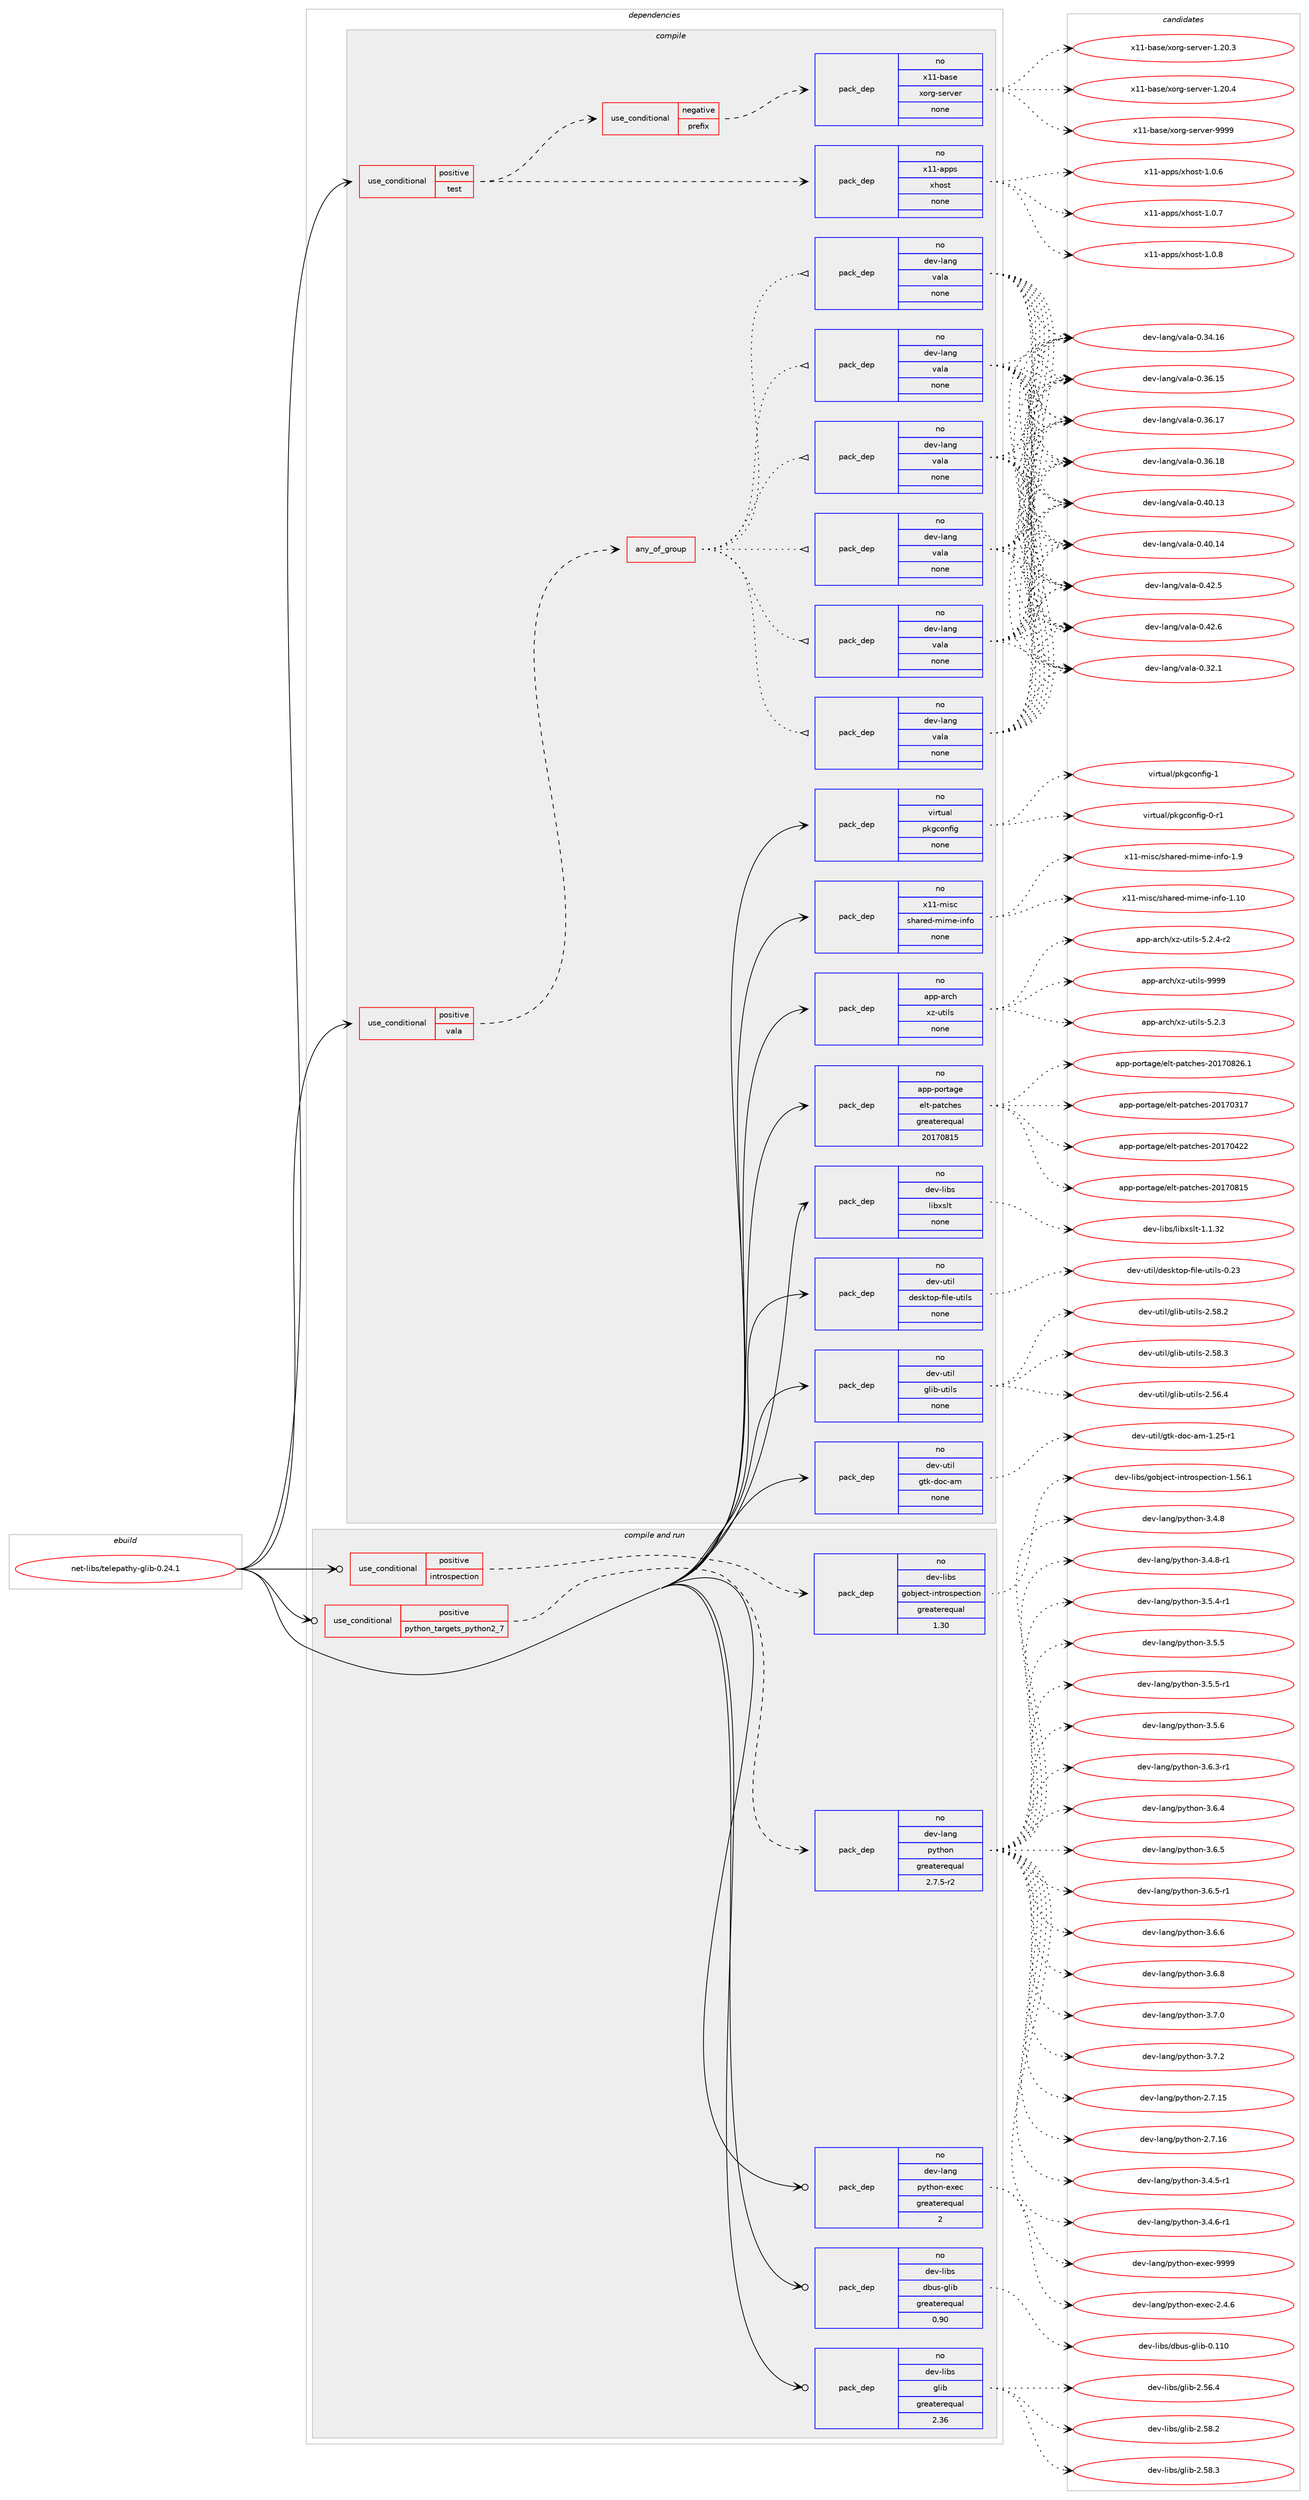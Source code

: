 digraph prolog {

# *************
# Graph options
# *************

newrank=true;
concentrate=true;
compound=true;
graph [rankdir=LR,fontname=Helvetica,fontsize=10,ranksep=1.5];#, ranksep=2.5, nodesep=0.2];
edge  [arrowhead=vee];
node  [fontname=Helvetica,fontsize=10];

# **********
# The ebuild
# **********

subgraph cluster_leftcol {
color=gray;
rank=same;
label=<<i>ebuild</i>>;
id [label="net-libs/telepathy-glib-0.24.1", color=red, width=4, href="../net-libs/telepathy-glib-0.24.1.svg"];
}

# ****************
# The dependencies
# ****************

subgraph cluster_midcol {
color=gray;
label=<<i>dependencies</i>>;
subgraph cluster_compile {
fillcolor="#eeeeee";
style=filled;
label=<<i>compile</i>>;
subgraph cond446841 {
dependency1662151 [label=<<TABLE BORDER="0" CELLBORDER="1" CELLSPACING="0" CELLPADDING="4"><TR><TD ROWSPAN="3" CELLPADDING="10">use_conditional</TD></TR><TR><TD>positive</TD></TR><TR><TD>test</TD></TR></TABLE>>, shape=none, color=red];
subgraph cond446842 {
dependency1662152 [label=<<TABLE BORDER="0" CELLBORDER="1" CELLSPACING="0" CELLPADDING="4"><TR><TD ROWSPAN="3" CELLPADDING="10">use_conditional</TD></TR><TR><TD>negative</TD></TR><TR><TD>prefix</TD></TR></TABLE>>, shape=none, color=red];
subgraph pack1188315 {
dependency1662153 [label=<<TABLE BORDER="0" CELLBORDER="1" CELLSPACING="0" CELLPADDING="4" WIDTH="220"><TR><TD ROWSPAN="6" CELLPADDING="30">pack_dep</TD></TR><TR><TD WIDTH="110">no</TD></TR><TR><TD>x11-base</TD></TR><TR><TD>xorg-server</TD></TR><TR><TD>none</TD></TR><TR><TD></TD></TR></TABLE>>, shape=none, color=blue];
}
dependency1662152:e -> dependency1662153:w [weight=20,style="dashed",arrowhead="vee"];
}
dependency1662151:e -> dependency1662152:w [weight=20,style="dashed",arrowhead="vee"];
subgraph pack1188316 {
dependency1662154 [label=<<TABLE BORDER="0" CELLBORDER="1" CELLSPACING="0" CELLPADDING="4" WIDTH="220"><TR><TD ROWSPAN="6" CELLPADDING="30">pack_dep</TD></TR><TR><TD WIDTH="110">no</TD></TR><TR><TD>x11-apps</TD></TR><TR><TD>xhost</TD></TR><TR><TD>none</TD></TR><TR><TD></TD></TR></TABLE>>, shape=none, color=blue];
}
dependency1662151:e -> dependency1662154:w [weight=20,style="dashed",arrowhead="vee"];
}
id:e -> dependency1662151:w [weight=20,style="solid",arrowhead="vee"];
subgraph cond446843 {
dependency1662155 [label=<<TABLE BORDER="0" CELLBORDER="1" CELLSPACING="0" CELLPADDING="4"><TR><TD ROWSPAN="3" CELLPADDING="10">use_conditional</TD></TR><TR><TD>positive</TD></TR><TR><TD>vala</TD></TR></TABLE>>, shape=none, color=red];
subgraph any26207 {
dependency1662156 [label=<<TABLE BORDER="0" CELLBORDER="1" CELLSPACING="0" CELLPADDING="4"><TR><TD CELLPADDING="10">any_of_group</TD></TR></TABLE>>, shape=none, color=red];subgraph pack1188317 {
dependency1662157 [label=<<TABLE BORDER="0" CELLBORDER="1" CELLSPACING="0" CELLPADDING="4" WIDTH="220"><TR><TD ROWSPAN="6" CELLPADDING="30">pack_dep</TD></TR><TR><TD WIDTH="110">no</TD></TR><TR><TD>dev-lang</TD></TR><TR><TD>vala</TD></TR><TR><TD>none</TD></TR><TR><TD></TD></TR></TABLE>>, shape=none, color=blue];
}
dependency1662156:e -> dependency1662157:w [weight=20,style="dotted",arrowhead="oinv"];
subgraph pack1188318 {
dependency1662158 [label=<<TABLE BORDER="0" CELLBORDER="1" CELLSPACING="0" CELLPADDING="4" WIDTH="220"><TR><TD ROWSPAN="6" CELLPADDING="30">pack_dep</TD></TR><TR><TD WIDTH="110">no</TD></TR><TR><TD>dev-lang</TD></TR><TR><TD>vala</TD></TR><TR><TD>none</TD></TR><TR><TD></TD></TR></TABLE>>, shape=none, color=blue];
}
dependency1662156:e -> dependency1662158:w [weight=20,style="dotted",arrowhead="oinv"];
subgraph pack1188319 {
dependency1662159 [label=<<TABLE BORDER="0" CELLBORDER="1" CELLSPACING="0" CELLPADDING="4" WIDTH="220"><TR><TD ROWSPAN="6" CELLPADDING="30">pack_dep</TD></TR><TR><TD WIDTH="110">no</TD></TR><TR><TD>dev-lang</TD></TR><TR><TD>vala</TD></TR><TR><TD>none</TD></TR><TR><TD></TD></TR></TABLE>>, shape=none, color=blue];
}
dependency1662156:e -> dependency1662159:w [weight=20,style="dotted",arrowhead="oinv"];
subgraph pack1188320 {
dependency1662160 [label=<<TABLE BORDER="0" CELLBORDER="1" CELLSPACING="0" CELLPADDING="4" WIDTH="220"><TR><TD ROWSPAN="6" CELLPADDING="30">pack_dep</TD></TR><TR><TD WIDTH="110">no</TD></TR><TR><TD>dev-lang</TD></TR><TR><TD>vala</TD></TR><TR><TD>none</TD></TR><TR><TD></TD></TR></TABLE>>, shape=none, color=blue];
}
dependency1662156:e -> dependency1662160:w [weight=20,style="dotted",arrowhead="oinv"];
subgraph pack1188321 {
dependency1662161 [label=<<TABLE BORDER="0" CELLBORDER="1" CELLSPACING="0" CELLPADDING="4" WIDTH="220"><TR><TD ROWSPAN="6" CELLPADDING="30">pack_dep</TD></TR><TR><TD WIDTH="110">no</TD></TR><TR><TD>dev-lang</TD></TR><TR><TD>vala</TD></TR><TR><TD>none</TD></TR><TR><TD></TD></TR></TABLE>>, shape=none, color=blue];
}
dependency1662156:e -> dependency1662161:w [weight=20,style="dotted",arrowhead="oinv"];
subgraph pack1188322 {
dependency1662162 [label=<<TABLE BORDER="0" CELLBORDER="1" CELLSPACING="0" CELLPADDING="4" WIDTH="220"><TR><TD ROWSPAN="6" CELLPADDING="30">pack_dep</TD></TR><TR><TD WIDTH="110">no</TD></TR><TR><TD>dev-lang</TD></TR><TR><TD>vala</TD></TR><TR><TD>none</TD></TR><TR><TD></TD></TR></TABLE>>, shape=none, color=blue];
}
dependency1662156:e -> dependency1662162:w [weight=20,style="dotted",arrowhead="oinv"];
}
dependency1662155:e -> dependency1662156:w [weight=20,style="dashed",arrowhead="vee"];
}
id:e -> dependency1662155:w [weight=20,style="solid",arrowhead="vee"];
subgraph pack1188323 {
dependency1662163 [label=<<TABLE BORDER="0" CELLBORDER="1" CELLSPACING="0" CELLPADDING="4" WIDTH="220"><TR><TD ROWSPAN="6" CELLPADDING="30">pack_dep</TD></TR><TR><TD WIDTH="110">no</TD></TR><TR><TD>app-arch</TD></TR><TR><TD>xz-utils</TD></TR><TR><TD>none</TD></TR><TR><TD></TD></TR></TABLE>>, shape=none, color=blue];
}
id:e -> dependency1662163:w [weight=20,style="solid",arrowhead="vee"];
subgraph pack1188324 {
dependency1662164 [label=<<TABLE BORDER="0" CELLBORDER="1" CELLSPACING="0" CELLPADDING="4" WIDTH="220"><TR><TD ROWSPAN="6" CELLPADDING="30">pack_dep</TD></TR><TR><TD WIDTH="110">no</TD></TR><TR><TD>app-portage</TD></TR><TR><TD>elt-patches</TD></TR><TR><TD>greaterequal</TD></TR><TR><TD>20170815</TD></TR></TABLE>>, shape=none, color=blue];
}
id:e -> dependency1662164:w [weight=20,style="solid",arrowhead="vee"];
subgraph pack1188325 {
dependency1662165 [label=<<TABLE BORDER="0" CELLBORDER="1" CELLSPACING="0" CELLPADDING="4" WIDTH="220"><TR><TD ROWSPAN="6" CELLPADDING="30">pack_dep</TD></TR><TR><TD WIDTH="110">no</TD></TR><TR><TD>dev-libs</TD></TR><TR><TD>libxslt</TD></TR><TR><TD>none</TD></TR><TR><TD></TD></TR></TABLE>>, shape=none, color=blue];
}
id:e -> dependency1662165:w [weight=20,style="solid",arrowhead="vee"];
subgraph pack1188326 {
dependency1662166 [label=<<TABLE BORDER="0" CELLBORDER="1" CELLSPACING="0" CELLPADDING="4" WIDTH="220"><TR><TD ROWSPAN="6" CELLPADDING="30">pack_dep</TD></TR><TR><TD WIDTH="110">no</TD></TR><TR><TD>dev-util</TD></TR><TR><TD>desktop-file-utils</TD></TR><TR><TD>none</TD></TR><TR><TD></TD></TR></TABLE>>, shape=none, color=blue];
}
id:e -> dependency1662166:w [weight=20,style="solid",arrowhead="vee"];
subgraph pack1188327 {
dependency1662167 [label=<<TABLE BORDER="0" CELLBORDER="1" CELLSPACING="0" CELLPADDING="4" WIDTH="220"><TR><TD ROWSPAN="6" CELLPADDING="30">pack_dep</TD></TR><TR><TD WIDTH="110">no</TD></TR><TR><TD>dev-util</TD></TR><TR><TD>glib-utils</TD></TR><TR><TD>none</TD></TR><TR><TD></TD></TR></TABLE>>, shape=none, color=blue];
}
id:e -> dependency1662167:w [weight=20,style="solid",arrowhead="vee"];
subgraph pack1188328 {
dependency1662168 [label=<<TABLE BORDER="0" CELLBORDER="1" CELLSPACING="0" CELLPADDING="4" WIDTH="220"><TR><TD ROWSPAN="6" CELLPADDING="30">pack_dep</TD></TR><TR><TD WIDTH="110">no</TD></TR><TR><TD>dev-util</TD></TR><TR><TD>gtk-doc-am</TD></TR><TR><TD>none</TD></TR><TR><TD></TD></TR></TABLE>>, shape=none, color=blue];
}
id:e -> dependency1662168:w [weight=20,style="solid",arrowhead="vee"];
subgraph pack1188329 {
dependency1662169 [label=<<TABLE BORDER="0" CELLBORDER="1" CELLSPACING="0" CELLPADDING="4" WIDTH="220"><TR><TD ROWSPAN="6" CELLPADDING="30">pack_dep</TD></TR><TR><TD WIDTH="110">no</TD></TR><TR><TD>virtual</TD></TR><TR><TD>pkgconfig</TD></TR><TR><TD>none</TD></TR><TR><TD></TD></TR></TABLE>>, shape=none, color=blue];
}
id:e -> dependency1662169:w [weight=20,style="solid",arrowhead="vee"];
subgraph pack1188330 {
dependency1662170 [label=<<TABLE BORDER="0" CELLBORDER="1" CELLSPACING="0" CELLPADDING="4" WIDTH="220"><TR><TD ROWSPAN="6" CELLPADDING="30">pack_dep</TD></TR><TR><TD WIDTH="110">no</TD></TR><TR><TD>x11-misc</TD></TR><TR><TD>shared-mime-info</TD></TR><TR><TD>none</TD></TR><TR><TD></TD></TR></TABLE>>, shape=none, color=blue];
}
id:e -> dependency1662170:w [weight=20,style="solid",arrowhead="vee"];
}
subgraph cluster_compileandrun {
fillcolor="#eeeeee";
style=filled;
label=<<i>compile and run</i>>;
subgraph cond446844 {
dependency1662171 [label=<<TABLE BORDER="0" CELLBORDER="1" CELLSPACING="0" CELLPADDING="4"><TR><TD ROWSPAN="3" CELLPADDING="10">use_conditional</TD></TR><TR><TD>positive</TD></TR><TR><TD>introspection</TD></TR></TABLE>>, shape=none, color=red];
subgraph pack1188331 {
dependency1662172 [label=<<TABLE BORDER="0" CELLBORDER="1" CELLSPACING="0" CELLPADDING="4" WIDTH="220"><TR><TD ROWSPAN="6" CELLPADDING="30">pack_dep</TD></TR><TR><TD WIDTH="110">no</TD></TR><TR><TD>dev-libs</TD></TR><TR><TD>gobject-introspection</TD></TR><TR><TD>greaterequal</TD></TR><TR><TD>1.30</TD></TR></TABLE>>, shape=none, color=blue];
}
dependency1662171:e -> dependency1662172:w [weight=20,style="dashed",arrowhead="vee"];
}
id:e -> dependency1662171:w [weight=20,style="solid",arrowhead="odotvee"];
subgraph cond446845 {
dependency1662173 [label=<<TABLE BORDER="0" CELLBORDER="1" CELLSPACING="0" CELLPADDING="4"><TR><TD ROWSPAN="3" CELLPADDING="10">use_conditional</TD></TR><TR><TD>positive</TD></TR><TR><TD>python_targets_python2_7</TD></TR></TABLE>>, shape=none, color=red];
subgraph pack1188332 {
dependency1662174 [label=<<TABLE BORDER="0" CELLBORDER="1" CELLSPACING="0" CELLPADDING="4" WIDTH="220"><TR><TD ROWSPAN="6" CELLPADDING="30">pack_dep</TD></TR><TR><TD WIDTH="110">no</TD></TR><TR><TD>dev-lang</TD></TR><TR><TD>python</TD></TR><TR><TD>greaterequal</TD></TR><TR><TD>2.7.5-r2</TD></TR></TABLE>>, shape=none, color=blue];
}
dependency1662173:e -> dependency1662174:w [weight=20,style="dashed",arrowhead="vee"];
}
id:e -> dependency1662173:w [weight=20,style="solid",arrowhead="odotvee"];
subgraph pack1188333 {
dependency1662175 [label=<<TABLE BORDER="0" CELLBORDER="1" CELLSPACING="0" CELLPADDING="4" WIDTH="220"><TR><TD ROWSPAN="6" CELLPADDING="30">pack_dep</TD></TR><TR><TD WIDTH="110">no</TD></TR><TR><TD>dev-lang</TD></TR><TR><TD>python-exec</TD></TR><TR><TD>greaterequal</TD></TR><TR><TD>2</TD></TR></TABLE>>, shape=none, color=blue];
}
id:e -> dependency1662175:w [weight=20,style="solid",arrowhead="odotvee"];
subgraph pack1188334 {
dependency1662176 [label=<<TABLE BORDER="0" CELLBORDER="1" CELLSPACING="0" CELLPADDING="4" WIDTH="220"><TR><TD ROWSPAN="6" CELLPADDING="30">pack_dep</TD></TR><TR><TD WIDTH="110">no</TD></TR><TR><TD>dev-libs</TD></TR><TR><TD>dbus-glib</TD></TR><TR><TD>greaterequal</TD></TR><TR><TD>0.90</TD></TR></TABLE>>, shape=none, color=blue];
}
id:e -> dependency1662176:w [weight=20,style="solid",arrowhead="odotvee"];
subgraph pack1188335 {
dependency1662177 [label=<<TABLE BORDER="0" CELLBORDER="1" CELLSPACING="0" CELLPADDING="4" WIDTH="220"><TR><TD ROWSPAN="6" CELLPADDING="30">pack_dep</TD></TR><TR><TD WIDTH="110">no</TD></TR><TR><TD>dev-libs</TD></TR><TR><TD>glib</TD></TR><TR><TD>greaterequal</TD></TR><TR><TD>2.36</TD></TR></TABLE>>, shape=none, color=blue];
}
id:e -> dependency1662177:w [weight=20,style="solid",arrowhead="odotvee"];
}
subgraph cluster_run {
fillcolor="#eeeeee";
style=filled;
label=<<i>run</i>>;
}
}

# **************
# The candidates
# **************

subgraph cluster_choices {
rank=same;
color=gray;
label=<<i>candidates</i>>;

subgraph choice1188315 {
color=black;
nodesep=1;
choice1204949459897115101471201111141034511510111411810111445494650484651 [label="x11-base/xorg-server-1.20.3", color=red, width=4,href="../x11-base/xorg-server-1.20.3.svg"];
choice1204949459897115101471201111141034511510111411810111445494650484652 [label="x11-base/xorg-server-1.20.4", color=red, width=4,href="../x11-base/xorg-server-1.20.4.svg"];
choice120494945989711510147120111114103451151011141181011144557575757 [label="x11-base/xorg-server-9999", color=red, width=4,href="../x11-base/xorg-server-9999.svg"];
dependency1662153:e -> choice1204949459897115101471201111141034511510111411810111445494650484651:w [style=dotted,weight="100"];
dependency1662153:e -> choice1204949459897115101471201111141034511510111411810111445494650484652:w [style=dotted,weight="100"];
dependency1662153:e -> choice120494945989711510147120111114103451151011141181011144557575757:w [style=dotted,weight="100"];
}
subgraph choice1188316 {
color=black;
nodesep=1;
choice1204949459711211211547120104111115116454946484654 [label="x11-apps/xhost-1.0.6", color=red, width=4,href="../x11-apps/xhost-1.0.6.svg"];
choice1204949459711211211547120104111115116454946484655 [label="x11-apps/xhost-1.0.7", color=red, width=4,href="../x11-apps/xhost-1.0.7.svg"];
choice1204949459711211211547120104111115116454946484656 [label="x11-apps/xhost-1.0.8", color=red, width=4,href="../x11-apps/xhost-1.0.8.svg"];
dependency1662154:e -> choice1204949459711211211547120104111115116454946484654:w [style=dotted,weight="100"];
dependency1662154:e -> choice1204949459711211211547120104111115116454946484655:w [style=dotted,weight="100"];
dependency1662154:e -> choice1204949459711211211547120104111115116454946484656:w [style=dotted,weight="100"];
}
subgraph choice1188317 {
color=black;
nodesep=1;
choice100101118451089711010347118971089745484651504649 [label="dev-lang/vala-0.32.1", color=red, width=4,href="../dev-lang/vala-0.32.1.svg"];
choice10010111845108971101034711897108974548465152464954 [label="dev-lang/vala-0.34.16", color=red, width=4,href="../dev-lang/vala-0.34.16.svg"];
choice10010111845108971101034711897108974548465154464953 [label="dev-lang/vala-0.36.15", color=red, width=4,href="../dev-lang/vala-0.36.15.svg"];
choice10010111845108971101034711897108974548465154464955 [label="dev-lang/vala-0.36.17", color=red, width=4,href="../dev-lang/vala-0.36.17.svg"];
choice10010111845108971101034711897108974548465154464956 [label="dev-lang/vala-0.36.18", color=red, width=4,href="../dev-lang/vala-0.36.18.svg"];
choice10010111845108971101034711897108974548465248464951 [label="dev-lang/vala-0.40.13", color=red, width=4,href="../dev-lang/vala-0.40.13.svg"];
choice10010111845108971101034711897108974548465248464952 [label="dev-lang/vala-0.40.14", color=red, width=4,href="../dev-lang/vala-0.40.14.svg"];
choice100101118451089711010347118971089745484652504653 [label="dev-lang/vala-0.42.5", color=red, width=4,href="../dev-lang/vala-0.42.5.svg"];
choice100101118451089711010347118971089745484652504654 [label="dev-lang/vala-0.42.6", color=red, width=4,href="../dev-lang/vala-0.42.6.svg"];
dependency1662157:e -> choice100101118451089711010347118971089745484651504649:w [style=dotted,weight="100"];
dependency1662157:e -> choice10010111845108971101034711897108974548465152464954:w [style=dotted,weight="100"];
dependency1662157:e -> choice10010111845108971101034711897108974548465154464953:w [style=dotted,weight="100"];
dependency1662157:e -> choice10010111845108971101034711897108974548465154464955:w [style=dotted,weight="100"];
dependency1662157:e -> choice10010111845108971101034711897108974548465154464956:w [style=dotted,weight="100"];
dependency1662157:e -> choice10010111845108971101034711897108974548465248464951:w [style=dotted,weight="100"];
dependency1662157:e -> choice10010111845108971101034711897108974548465248464952:w [style=dotted,weight="100"];
dependency1662157:e -> choice100101118451089711010347118971089745484652504653:w [style=dotted,weight="100"];
dependency1662157:e -> choice100101118451089711010347118971089745484652504654:w [style=dotted,weight="100"];
}
subgraph choice1188318 {
color=black;
nodesep=1;
choice100101118451089711010347118971089745484651504649 [label="dev-lang/vala-0.32.1", color=red, width=4,href="../dev-lang/vala-0.32.1.svg"];
choice10010111845108971101034711897108974548465152464954 [label="dev-lang/vala-0.34.16", color=red, width=4,href="../dev-lang/vala-0.34.16.svg"];
choice10010111845108971101034711897108974548465154464953 [label="dev-lang/vala-0.36.15", color=red, width=4,href="../dev-lang/vala-0.36.15.svg"];
choice10010111845108971101034711897108974548465154464955 [label="dev-lang/vala-0.36.17", color=red, width=4,href="../dev-lang/vala-0.36.17.svg"];
choice10010111845108971101034711897108974548465154464956 [label="dev-lang/vala-0.36.18", color=red, width=4,href="../dev-lang/vala-0.36.18.svg"];
choice10010111845108971101034711897108974548465248464951 [label="dev-lang/vala-0.40.13", color=red, width=4,href="../dev-lang/vala-0.40.13.svg"];
choice10010111845108971101034711897108974548465248464952 [label="dev-lang/vala-0.40.14", color=red, width=4,href="../dev-lang/vala-0.40.14.svg"];
choice100101118451089711010347118971089745484652504653 [label="dev-lang/vala-0.42.5", color=red, width=4,href="../dev-lang/vala-0.42.5.svg"];
choice100101118451089711010347118971089745484652504654 [label="dev-lang/vala-0.42.6", color=red, width=4,href="../dev-lang/vala-0.42.6.svg"];
dependency1662158:e -> choice100101118451089711010347118971089745484651504649:w [style=dotted,weight="100"];
dependency1662158:e -> choice10010111845108971101034711897108974548465152464954:w [style=dotted,weight="100"];
dependency1662158:e -> choice10010111845108971101034711897108974548465154464953:w [style=dotted,weight="100"];
dependency1662158:e -> choice10010111845108971101034711897108974548465154464955:w [style=dotted,weight="100"];
dependency1662158:e -> choice10010111845108971101034711897108974548465154464956:w [style=dotted,weight="100"];
dependency1662158:e -> choice10010111845108971101034711897108974548465248464951:w [style=dotted,weight="100"];
dependency1662158:e -> choice10010111845108971101034711897108974548465248464952:w [style=dotted,weight="100"];
dependency1662158:e -> choice100101118451089711010347118971089745484652504653:w [style=dotted,weight="100"];
dependency1662158:e -> choice100101118451089711010347118971089745484652504654:w [style=dotted,weight="100"];
}
subgraph choice1188319 {
color=black;
nodesep=1;
choice100101118451089711010347118971089745484651504649 [label="dev-lang/vala-0.32.1", color=red, width=4,href="../dev-lang/vala-0.32.1.svg"];
choice10010111845108971101034711897108974548465152464954 [label="dev-lang/vala-0.34.16", color=red, width=4,href="../dev-lang/vala-0.34.16.svg"];
choice10010111845108971101034711897108974548465154464953 [label="dev-lang/vala-0.36.15", color=red, width=4,href="../dev-lang/vala-0.36.15.svg"];
choice10010111845108971101034711897108974548465154464955 [label="dev-lang/vala-0.36.17", color=red, width=4,href="../dev-lang/vala-0.36.17.svg"];
choice10010111845108971101034711897108974548465154464956 [label="dev-lang/vala-0.36.18", color=red, width=4,href="../dev-lang/vala-0.36.18.svg"];
choice10010111845108971101034711897108974548465248464951 [label="dev-lang/vala-0.40.13", color=red, width=4,href="../dev-lang/vala-0.40.13.svg"];
choice10010111845108971101034711897108974548465248464952 [label="dev-lang/vala-0.40.14", color=red, width=4,href="../dev-lang/vala-0.40.14.svg"];
choice100101118451089711010347118971089745484652504653 [label="dev-lang/vala-0.42.5", color=red, width=4,href="../dev-lang/vala-0.42.5.svg"];
choice100101118451089711010347118971089745484652504654 [label="dev-lang/vala-0.42.6", color=red, width=4,href="../dev-lang/vala-0.42.6.svg"];
dependency1662159:e -> choice100101118451089711010347118971089745484651504649:w [style=dotted,weight="100"];
dependency1662159:e -> choice10010111845108971101034711897108974548465152464954:w [style=dotted,weight="100"];
dependency1662159:e -> choice10010111845108971101034711897108974548465154464953:w [style=dotted,weight="100"];
dependency1662159:e -> choice10010111845108971101034711897108974548465154464955:w [style=dotted,weight="100"];
dependency1662159:e -> choice10010111845108971101034711897108974548465154464956:w [style=dotted,weight="100"];
dependency1662159:e -> choice10010111845108971101034711897108974548465248464951:w [style=dotted,weight="100"];
dependency1662159:e -> choice10010111845108971101034711897108974548465248464952:w [style=dotted,weight="100"];
dependency1662159:e -> choice100101118451089711010347118971089745484652504653:w [style=dotted,weight="100"];
dependency1662159:e -> choice100101118451089711010347118971089745484652504654:w [style=dotted,weight="100"];
}
subgraph choice1188320 {
color=black;
nodesep=1;
choice100101118451089711010347118971089745484651504649 [label="dev-lang/vala-0.32.1", color=red, width=4,href="../dev-lang/vala-0.32.1.svg"];
choice10010111845108971101034711897108974548465152464954 [label="dev-lang/vala-0.34.16", color=red, width=4,href="../dev-lang/vala-0.34.16.svg"];
choice10010111845108971101034711897108974548465154464953 [label="dev-lang/vala-0.36.15", color=red, width=4,href="../dev-lang/vala-0.36.15.svg"];
choice10010111845108971101034711897108974548465154464955 [label="dev-lang/vala-0.36.17", color=red, width=4,href="../dev-lang/vala-0.36.17.svg"];
choice10010111845108971101034711897108974548465154464956 [label="dev-lang/vala-0.36.18", color=red, width=4,href="../dev-lang/vala-0.36.18.svg"];
choice10010111845108971101034711897108974548465248464951 [label="dev-lang/vala-0.40.13", color=red, width=4,href="../dev-lang/vala-0.40.13.svg"];
choice10010111845108971101034711897108974548465248464952 [label="dev-lang/vala-0.40.14", color=red, width=4,href="../dev-lang/vala-0.40.14.svg"];
choice100101118451089711010347118971089745484652504653 [label="dev-lang/vala-0.42.5", color=red, width=4,href="../dev-lang/vala-0.42.5.svg"];
choice100101118451089711010347118971089745484652504654 [label="dev-lang/vala-0.42.6", color=red, width=4,href="../dev-lang/vala-0.42.6.svg"];
dependency1662160:e -> choice100101118451089711010347118971089745484651504649:w [style=dotted,weight="100"];
dependency1662160:e -> choice10010111845108971101034711897108974548465152464954:w [style=dotted,weight="100"];
dependency1662160:e -> choice10010111845108971101034711897108974548465154464953:w [style=dotted,weight="100"];
dependency1662160:e -> choice10010111845108971101034711897108974548465154464955:w [style=dotted,weight="100"];
dependency1662160:e -> choice10010111845108971101034711897108974548465154464956:w [style=dotted,weight="100"];
dependency1662160:e -> choice10010111845108971101034711897108974548465248464951:w [style=dotted,weight="100"];
dependency1662160:e -> choice10010111845108971101034711897108974548465248464952:w [style=dotted,weight="100"];
dependency1662160:e -> choice100101118451089711010347118971089745484652504653:w [style=dotted,weight="100"];
dependency1662160:e -> choice100101118451089711010347118971089745484652504654:w [style=dotted,weight="100"];
}
subgraph choice1188321 {
color=black;
nodesep=1;
choice100101118451089711010347118971089745484651504649 [label="dev-lang/vala-0.32.1", color=red, width=4,href="../dev-lang/vala-0.32.1.svg"];
choice10010111845108971101034711897108974548465152464954 [label="dev-lang/vala-0.34.16", color=red, width=4,href="../dev-lang/vala-0.34.16.svg"];
choice10010111845108971101034711897108974548465154464953 [label="dev-lang/vala-0.36.15", color=red, width=4,href="../dev-lang/vala-0.36.15.svg"];
choice10010111845108971101034711897108974548465154464955 [label="dev-lang/vala-0.36.17", color=red, width=4,href="../dev-lang/vala-0.36.17.svg"];
choice10010111845108971101034711897108974548465154464956 [label="dev-lang/vala-0.36.18", color=red, width=4,href="../dev-lang/vala-0.36.18.svg"];
choice10010111845108971101034711897108974548465248464951 [label="dev-lang/vala-0.40.13", color=red, width=4,href="../dev-lang/vala-0.40.13.svg"];
choice10010111845108971101034711897108974548465248464952 [label="dev-lang/vala-0.40.14", color=red, width=4,href="../dev-lang/vala-0.40.14.svg"];
choice100101118451089711010347118971089745484652504653 [label="dev-lang/vala-0.42.5", color=red, width=4,href="../dev-lang/vala-0.42.5.svg"];
choice100101118451089711010347118971089745484652504654 [label="dev-lang/vala-0.42.6", color=red, width=4,href="../dev-lang/vala-0.42.6.svg"];
dependency1662161:e -> choice100101118451089711010347118971089745484651504649:w [style=dotted,weight="100"];
dependency1662161:e -> choice10010111845108971101034711897108974548465152464954:w [style=dotted,weight="100"];
dependency1662161:e -> choice10010111845108971101034711897108974548465154464953:w [style=dotted,weight="100"];
dependency1662161:e -> choice10010111845108971101034711897108974548465154464955:w [style=dotted,weight="100"];
dependency1662161:e -> choice10010111845108971101034711897108974548465154464956:w [style=dotted,weight="100"];
dependency1662161:e -> choice10010111845108971101034711897108974548465248464951:w [style=dotted,weight="100"];
dependency1662161:e -> choice10010111845108971101034711897108974548465248464952:w [style=dotted,weight="100"];
dependency1662161:e -> choice100101118451089711010347118971089745484652504653:w [style=dotted,weight="100"];
dependency1662161:e -> choice100101118451089711010347118971089745484652504654:w [style=dotted,weight="100"];
}
subgraph choice1188322 {
color=black;
nodesep=1;
choice100101118451089711010347118971089745484651504649 [label="dev-lang/vala-0.32.1", color=red, width=4,href="../dev-lang/vala-0.32.1.svg"];
choice10010111845108971101034711897108974548465152464954 [label="dev-lang/vala-0.34.16", color=red, width=4,href="../dev-lang/vala-0.34.16.svg"];
choice10010111845108971101034711897108974548465154464953 [label="dev-lang/vala-0.36.15", color=red, width=4,href="../dev-lang/vala-0.36.15.svg"];
choice10010111845108971101034711897108974548465154464955 [label="dev-lang/vala-0.36.17", color=red, width=4,href="../dev-lang/vala-0.36.17.svg"];
choice10010111845108971101034711897108974548465154464956 [label="dev-lang/vala-0.36.18", color=red, width=4,href="../dev-lang/vala-0.36.18.svg"];
choice10010111845108971101034711897108974548465248464951 [label="dev-lang/vala-0.40.13", color=red, width=4,href="../dev-lang/vala-0.40.13.svg"];
choice10010111845108971101034711897108974548465248464952 [label="dev-lang/vala-0.40.14", color=red, width=4,href="../dev-lang/vala-0.40.14.svg"];
choice100101118451089711010347118971089745484652504653 [label="dev-lang/vala-0.42.5", color=red, width=4,href="../dev-lang/vala-0.42.5.svg"];
choice100101118451089711010347118971089745484652504654 [label="dev-lang/vala-0.42.6", color=red, width=4,href="../dev-lang/vala-0.42.6.svg"];
dependency1662162:e -> choice100101118451089711010347118971089745484651504649:w [style=dotted,weight="100"];
dependency1662162:e -> choice10010111845108971101034711897108974548465152464954:w [style=dotted,weight="100"];
dependency1662162:e -> choice10010111845108971101034711897108974548465154464953:w [style=dotted,weight="100"];
dependency1662162:e -> choice10010111845108971101034711897108974548465154464955:w [style=dotted,weight="100"];
dependency1662162:e -> choice10010111845108971101034711897108974548465154464956:w [style=dotted,weight="100"];
dependency1662162:e -> choice10010111845108971101034711897108974548465248464951:w [style=dotted,weight="100"];
dependency1662162:e -> choice10010111845108971101034711897108974548465248464952:w [style=dotted,weight="100"];
dependency1662162:e -> choice100101118451089711010347118971089745484652504653:w [style=dotted,weight="100"];
dependency1662162:e -> choice100101118451089711010347118971089745484652504654:w [style=dotted,weight="100"];
}
subgraph choice1188323 {
color=black;
nodesep=1;
choice971121124597114991044712012245117116105108115455346504651 [label="app-arch/xz-utils-5.2.3", color=red, width=4,href="../app-arch/xz-utils-5.2.3.svg"];
choice9711211245971149910447120122451171161051081154553465046524511450 [label="app-arch/xz-utils-5.2.4-r2", color=red, width=4,href="../app-arch/xz-utils-5.2.4-r2.svg"];
choice9711211245971149910447120122451171161051081154557575757 [label="app-arch/xz-utils-9999", color=red, width=4,href="../app-arch/xz-utils-9999.svg"];
dependency1662163:e -> choice971121124597114991044712012245117116105108115455346504651:w [style=dotted,weight="100"];
dependency1662163:e -> choice9711211245971149910447120122451171161051081154553465046524511450:w [style=dotted,weight="100"];
dependency1662163:e -> choice9711211245971149910447120122451171161051081154557575757:w [style=dotted,weight="100"];
}
subgraph choice1188324 {
color=black;
nodesep=1;
choice97112112451121111141169710310147101108116451129711699104101115455048495548514955 [label="app-portage/elt-patches-20170317", color=red, width=4,href="../app-portage/elt-patches-20170317.svg"];
choice97112112451121111141169710310147101108116451129711699104101115455048495548525050 [label="app-portage/elt-patches-20170422", color=red, width=4,href="../app-portage/elt-patches-20170422.svg"];
choice97112112451121111141169710310147101108116451129711699104101115455048495548564953 [label="app-portage/elt-patches-20170815", color=red, width=4,href="../app-portage/elt-patches-20170815.svg"];
choice971121124511211111411697103101471011081164511297116991041011154550484955485650544649 [label="app-portage/elt-patches-20170826.1", color=red, width=4,href="../app-portage/elt-patches-20170826.1.svg"];
dependency1662164:e -> choice97112112451121111141169710310147101108116451129711699104101115455048495548514955:w [style=dotted,weight="100"];
dependency1662164:e -> choice97112112451121111141169710310147101108116451129711699104101115455048495548525050:w [style=dotted,weight="100"];
dependency1662164:e -> choice97112112451121111141169710310147101108116451129711699104101115455048495548564953:w [style=dotted,weight="100"];
dependency1662164:e -> choice971121124511211111411697103101471011081164511297116991041011154550484955485650544649:w [style=dotted,weight="100"];
}
subgraph choice1188325 {
color=black;
nodesep=1;
choice1001011184510810598115471081059812011510811645494649465150 [label="dev-libs/libxslt-1.1.32", color=red, width=4,href="../dev-libs/libxslt-1.1.32.svg"];
dependency1662165:e -> choice1001011184510810598115471081059812011510811645494649465150:w [style=dotted,weight="100"];
}
subgraph choice1188326 {
color=black;
nodesep=1;
choice100101118451171161051084710010111510711611111245102105108101451171161051081154548465051 [label="dev-util/desktop-file-utils-0.23", color=red, width=4,href="../dev-util/desktop-file-utils-0.23.svg"];
dependency1662166:e -> choice100101118451171161051084710010111510711611111245102105108101451171161051081154548465051:w [style=dotted,weight="100"];
}
subgraph choice1188327 {
color=black;
nodesep=1;
choice1001011184511711610510847103108105984511711610510811545504653544652 [label="dev-util/glib-utils-2.56.4", color=red, width=4,href="../dev-util/glib-utils-2.56.4.svg"];
choice1001011184511711610510847103108105984511711610510811545504653564650 [label="dev-util/glib-utils-2.58.2", color=red, width=4,href="../dev-util/glib-utils-2.58.2.svg"];
choice1001011184511711610510847103108105984511711610510811545504653564651 [label="dev-util/glib-utils-2.58.3", color=red, width=4,href="../dev-util/glib-utils-2.58.3.svg"];
dependency1662167:e -> choice1001011184511711610510847103108105984511711610510811545504653544652:w [style=dotted,weight="100"];
dependency1662167:e -> choice1001011184511711610510847103108105984511711610510811545504653564650:w [style=dotted,weight="100"];
dependency1662167:e -> choice1001011184511711610510847103108105984511711610510811545504653564651:w [style=dotted,weight="100"];
}
subgraph choice1188328 {
color=black;
nodesep=1;
choice10010111845117116105108471031161074510011199459710945494650534511449 [label="dev-util/gtk-doc-am-1.25-r1", color=red, width=4,href="../dev-util/gtk-doc-am-1.25-r1.svg"];
dependency1662168:e -> choice10010111845117116105108471031161074510011199459710945494650534511449:w [style=dotted,weight="100"];
}
subgraph choice1188329 {
color=black;
nodesep=1;
choice11810511411611797108471121071039911111010210510345484511449 [label="virtual/pkgconfig-0-r1", color=red, width=4,href="../virtual/pkgconfig-0-r1.svg"];
choice1181051141161179710847112107103991111101021051034549 [label="virtual/pkgconfig-1", color=red, width=4,href="../virtual/pkgconfig-1.svg"];
dependency1662169:e -> choice11810511411611797108471121071039911111010210510345484511449:w [style=dotted,weight="100"];
dependency1662169:e -> choice1181051141161179710847112107103991111101021051034549:w [style=dotted,weight="100"];
}
subgraph choice1188330 {
color=black;
nodesep=1;
choice12049494510910511599471151049711410110045109105109101451051101021114549464948 [label="x11-misc/shared-mime-info-1.10", color=red, width=4,href="../x11-misc/shared-mime-info-1.10.svg"];
choice120494945109105115994711510497114101100451091051091014510511010211145494657 [label="x11-misc/shared-mime-info-1.9", color=red, width=4,href="../x11-misc/shared-mime-info-1.9.svg"];
dependency1662170:e -> choice12049494510910511599471151049711410110045109105109101451051101021114549464948:w [style=dotted,weight="100"];
dependency1662170:e -> choice120494945109105115994711510497114101100451091051091014510511010211145494657:w [style=dotted,weight="100"];
}
subgraph choice1188331 {
color=black;
nodesep=1;
choice1001011184510810598115471031119810610199116451051101161141111151121019911610511111045494653544649 [label="dev-libs/gobject-introspection-1.56.1", color=red, width=4,href="../dev-libs/gobject-introspection-1.56.1.svg"];
dependency1662172:e -> choice1001011184510810598115471031119810610199116451051101161141111151121019911610511111045494653544649:w [style=dotted,weight="100"];
}
subgraph choice1188332 {
color=black;
nodesep=1;
choice10010111845108971101034711212111610411111045504655464953 [label="dev-lang/python-2.7.15", color=red, width=4,href="../dev-lang/python-2.7.15.svg"];
choice10010111845108971101034711212111610411111045504655464954 [label="dev-lang/python-2.7.16", color=red, width=4,href="../dev-lang/python-2.7.16.svg"];
choice1001011184510897110103471121211161041111104551465246534511449 [label="dev-lang/python-3.4.5-r1", color=red, width=4,href="../dev-lang/python-3.4.5-r1.svg"];
choice1001011184510897110103471121211161041111104551465246544511449 [label="dev-lang/python-3.4.6-r1", color=red, width=4,href="../dev-lang/python-3.4.6-r1.svg"];
choice100101118451089711010347112121116104111110455146524656 [label="dev-lang/python-3.4.8", color=red, width=4,href="../dev-lang/python-3.4.8.svg"];
choice1001011184510897110103471121211161041111104551465246564511449 [label="dev-lang/python-3.4.8-r1", color=red, width=4,href="../dev-lang/python-3.4.8-r1.svg"];
choice1001011184510897110103471121211161041111104551465346524511449 [label="dev-lang/python-3.5.4-r1", color=red, width=4,href="../dev-lang/python-3.5.4-r1.svg"];
choice100101118451089711010347112121116104111110455146534653 [label="dev-lang/python-3.5.5", color=red, width=4,href="../dev-lang/python-3.5.5.svg"];
choice1001011184510897110103471121211161041111104551465346534511449 [label="dev-lang/python-3.5.5-r1", color=red, width=4,href="../dev-lang/python-3.5.5-r1.svg"];
choice100101118451089711010347112121116104111110455146534654 [label="dev-lang/python-3.5.6", color=red, width=4,href="../dev-lang/python-3.5.6.svg"];
choice1001011184510897110103471121211161041111104551465446514511449 [label="dev-lang/python-3.6.3-r1", color=red, width=4,href="../dev-lang/python-3.6.3-r1.svg"];
choice100101118451089711010347112121116104111110455146544652 [label="dev-lang/python-3.6.4", color=red, width=4,href="../dev-lang/python-3.6.4.svg"];
choice100101118451089711010347112121116104111110455146544653 [label="dev-lang/python-3.6.5", color=red, width=4,href="../dev-lang/python-3.6.5.svg"];
choice1001011184510897110103471121211161041111104551465446534511449 [label="dev-lang/python-3.6.5-r1", color=red, width=4,href="../dev-lang/python-3.6.5-r1.svg"];
choice100101118451089711010347112121116104111110455146544654 [label="dev-lang/python-3.6.6", color=red, width=4,href="../dev-lang/python-3.6.6.svg"];
choice100101118451089711010347112121116104111110455146544656 [label="dev-lang/python-3.6.8", color=red, width=4,href="../dev-lang/python-3.6.8.svg"];
choice100101118451089711010347112121116104111110455146554648 [label="dev-lang/python-3.7.0", color=red, width=4,href="../dev-lang/python-3.7.0.svg"];
choice100101118451089711010347112121116104111110455146554650 [label="dev-lang/python-3.7.2", color=red, width=4,href="../dev-lang/python-3.7.2.svg"];
dependency1662174:e -> choice10010111845108971101034711212111610411111045504655464953:w [style=dotted,weight="100"];
dependency1662174:e -> choice10010111845108971101034711212111610411111045504655464954:w [style=dotted,weight="100"];
dependency1662174:e -> choice1001011184510897110103471121211161041111104551465246534511449:w [style=dotted,weight="100"];
dependency1662174:e -> choice1001011184510897110103471121211161041111104551465246544511449:w [style=dotted,weight="100"];
dependency1662174:e -> choice100101118451089711010347112121116104111110455146524656:w [style=dotted,weight="100"];
dependency1662174:e -> choice1001011184510897110103471121211161041111104551465246564511449:w [style=dotted,weight="100"];
dependency1662174:e -> choice1001011184510897110103471121211161041111104551465346524511449:w [style=dotted,weight="100"];
dependency1662174:e -> choice100101118451089711010347112121116104111110455146534653:w [style=dotted,weight="100"];
dependency1662174:e -> choice1001011184510897110103471121211161041111104551465346534511449:w [style=dotted,weight="100"];
dependency1662174:e -> choice100101118451089711010347112121116104111110455146534654:w [style=dotted,weight="100"];
dependency1662174:e -> choice1001011184510897110103471121211161041111104551465446514511449:w [style=dotted,weight="100"];
dependency1662174:e -> choice100101118451089711010347112121116104111110455146544652:w [style=dotted,weight="100"];
dependency1662174:e -> choice100101118451089711010347112121116104111110455146544653:w [style=dotted,weight="100"];
dependency1662174:e -> choice1001011184510897110103471121211161041111104551465446534511449:w [style=dotted,weight="100"];
dependency1662174:e -> choice100101118451089711010347112121116104111110455146544654:w [style=dotted,weight="100"];
dependency1662174:e -> choice100101118451089711010347112121116104111110455146544656:w [style=dotted,weight="100"];
dependency1662174:e -> choice100101118451089711010347112121116104111110455146554648:w [style=dotted,weight="100"];
dependency1662174:e -> choice100101118451089711010347112121116104111110455146554650:w [style=dotted,weight="100"];
}
subgraph choice1188333 {
color=black;
nodesep=1;
choice1001011184510897110103471121211161041111104510112010199455046524654 [label="dev-lang/python-exec-2.4.6", color=red, width=4,href="../dev-lang/python-exec-2.4.6.svg"];
choice10010111845108971101034711212111610411111045101120101994557575757 [label="dev-lang/python-exec-9999", color=red, width=4,href="../dev-lang/python-exec-9999.svg"];
dependency1662175:e -> choice1001011184510897110103471121211161041111104510112010199455046524654:w [style=dotted,weight="100"];
dependency1662175:e -> choice10010111845108971101034711212111610411111045101120101994557575757:w [style=dotted,weight="100"];
}
subgraph choice1188334 {
color=black;
nodesep=1;
choice100101118451081059811547100981171154510310810598454846494948 [label="dev-libs/dbus-glib-0.110", color=red, width=4,href="../dev-libs/dbus-glib-0.110.svg"];
dependency1662176:e -> choice100101118451081059811547100981171154510310810598454846494948:w [style=dotted,weight="100"];
}
subgraph choice1188335 {
color=black;
nodesep=1;
choice1001011184510810598115471031081059845504653544652 [label="dev-libs/glib-2.56.4", color=red, width=4,href="../dev-libs/glib-2.56.4.svg"];
choice1001011184510810598115471031081059845504653564650 [label="dev-libs/glib-2.58.2", color=red, width=4,href="../dev-libs/glib-2.58.2.svg"];
choice1001011184510810598115471031081059845504653564651 [label="dev-libs/glib-2.58.3", color=red, width=4,href="../dev-libs/glib-2.58.3.svg"];
dependency1662177:e -> choice1001011184510810598115471031081059845504653544652:w [style=dotted,weight="100"];
dependency1662177:e -> choice1001011184510810598115471031081059845504653564650:w [style=dotted,weight="100"];
dependency1662177:e -> choice1001011184510810598115471031081059845504653564651:w [style=dotted,weight="100"];
}
}

}

